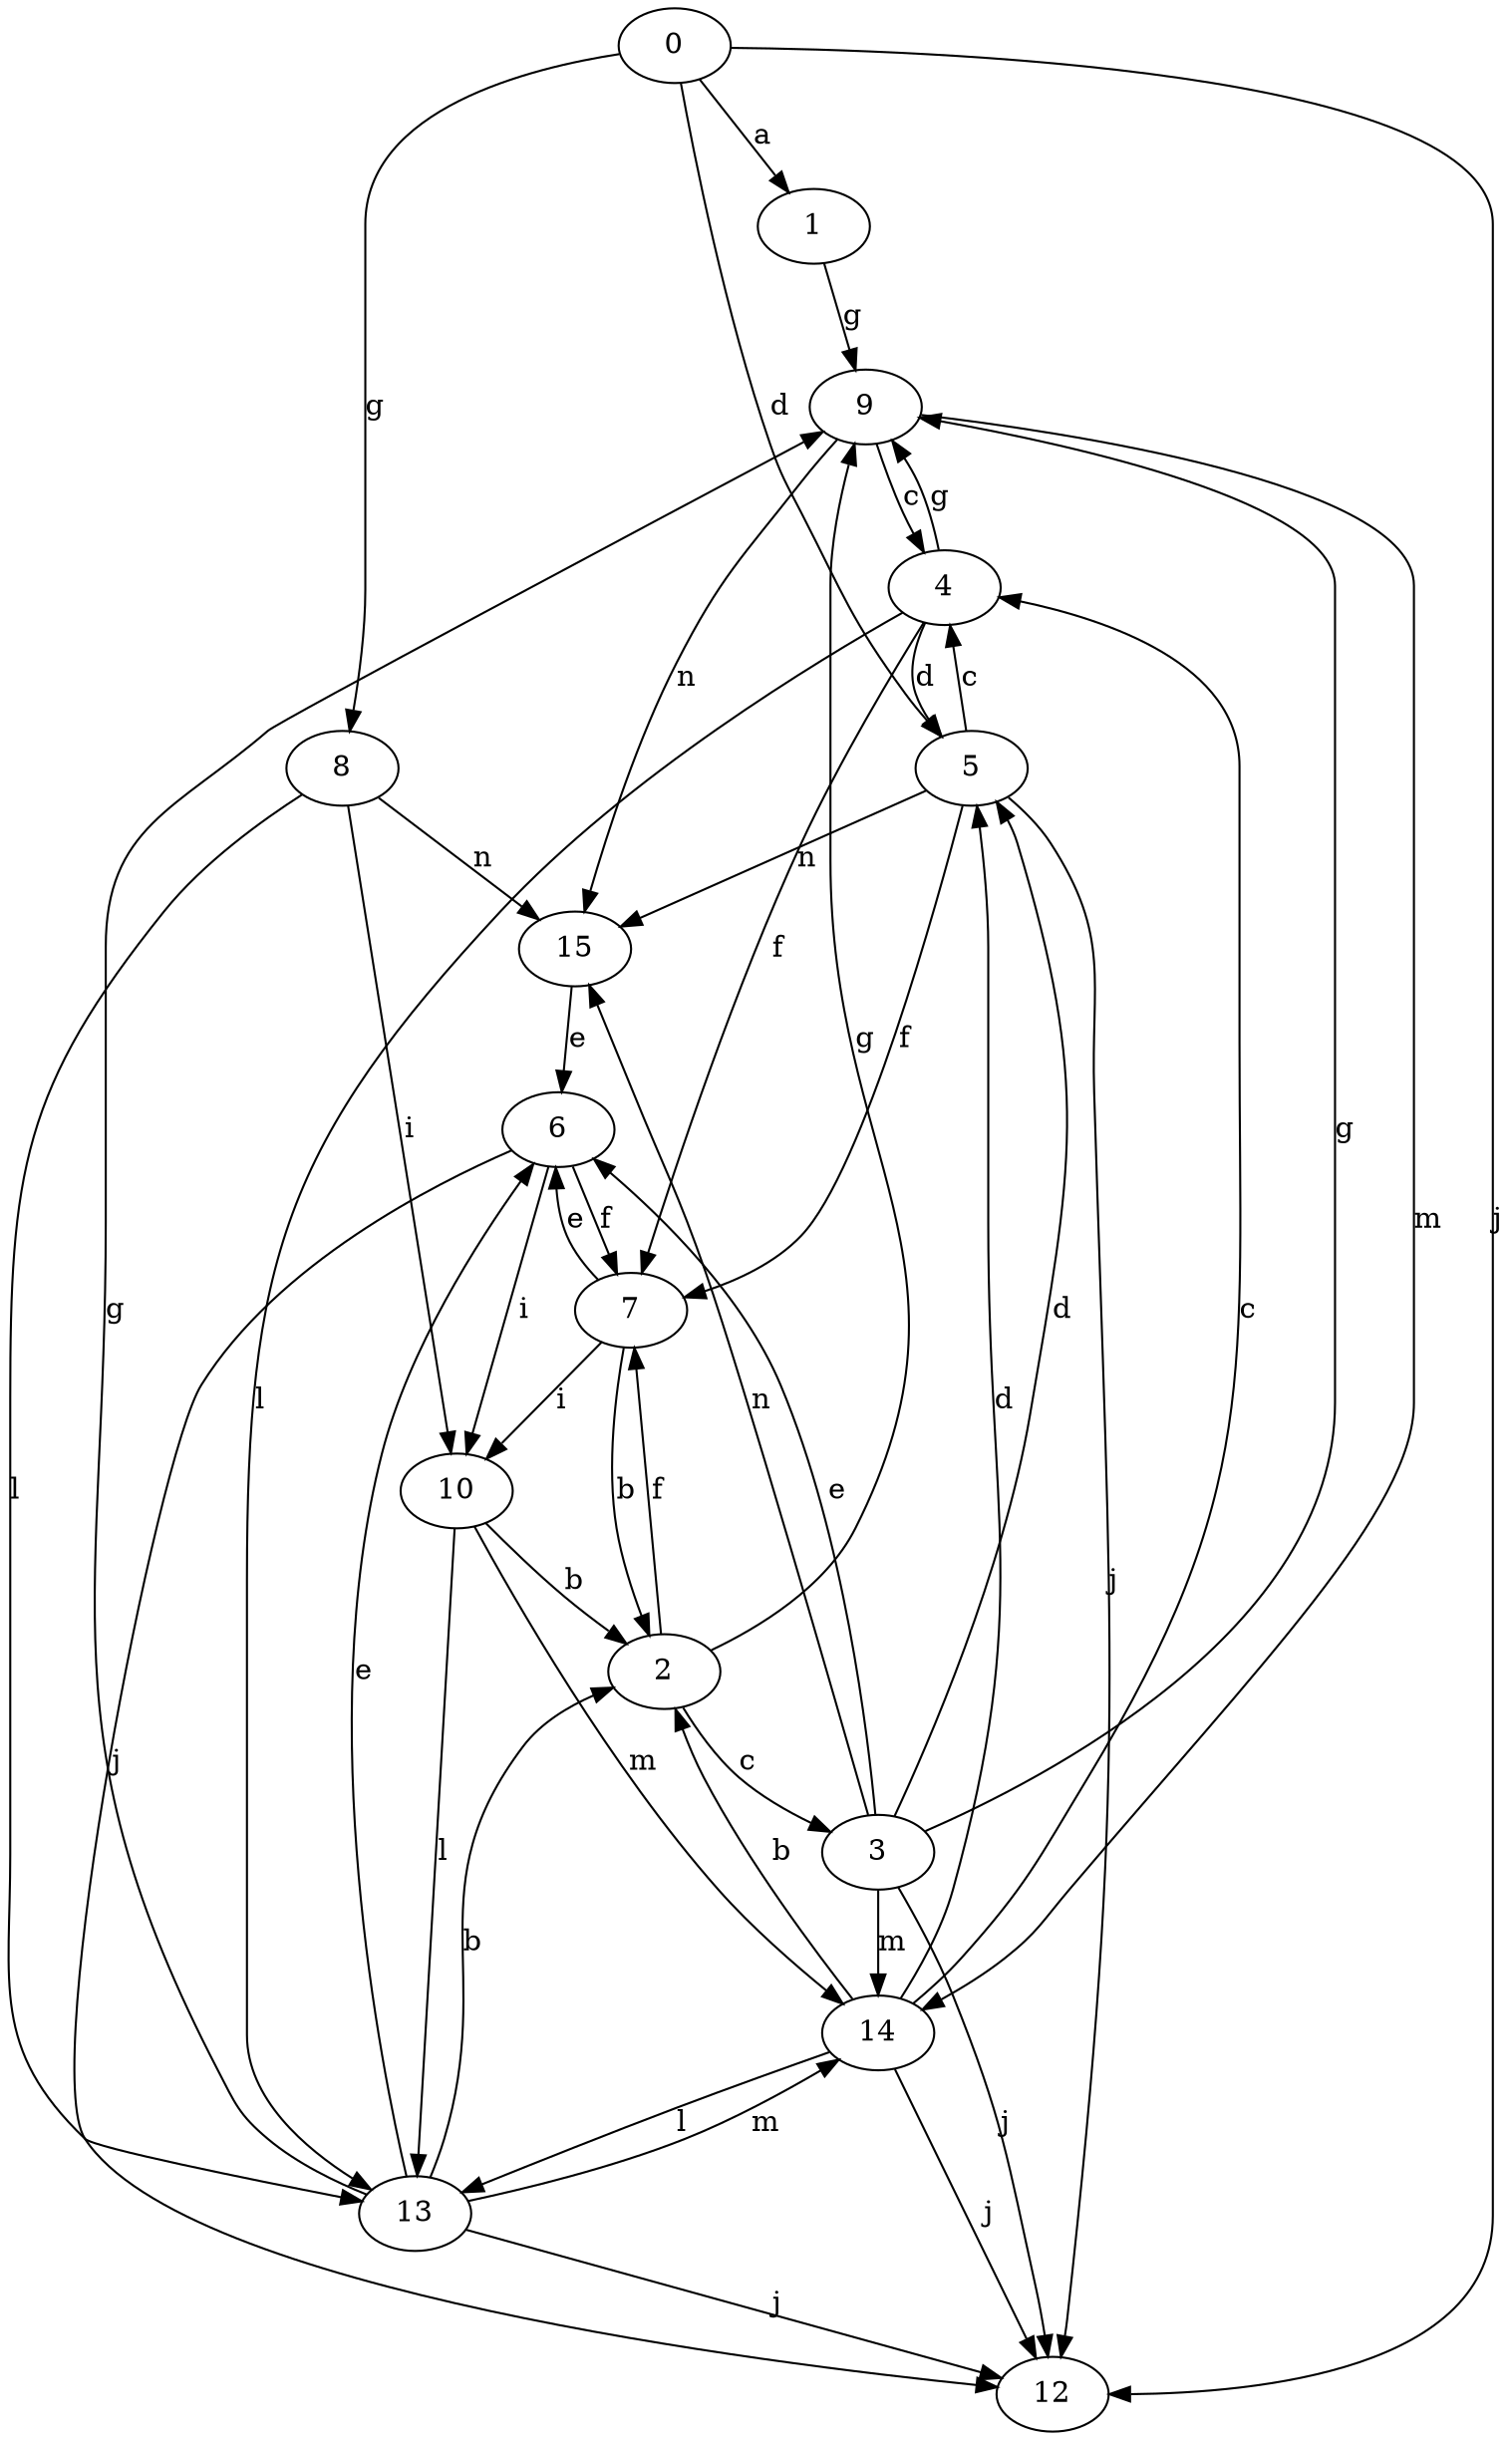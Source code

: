 strict digraph  {
0;
1;
2;
3;
4;
5;
6;
7;
8;
9;
10;
12;
13;
14;
15;
0 -> 1  [label=a];
0 -> 5  [label=d];
0 -> 8  [label=g];
0 -> 12  [label=j];
1 -> 9  [label=g];
2 -> 3  [label=c];
2 -> 7  [label=f];
2 -> 9  [label=g];
3 -> 5  [label=d];
3 -> 6  [label=e];
3 -> 9  [label=g];
3 -> 12  [label=j];
3 -> 14  [label=m];
3 -> 15  [label=n];
4 -> 5  [label=d];
4 -> 7  [label=f];
4 -> 9  [label=g];
4 -> 13  [label=l];
5 -> 4  [label=c];
5 -> 7  [label=f];
5 -> 12  [label=j];
5 -> 15  [label=n];
6 -> 7  [label=f];
6 -> 10  [label=i];
6 -> 12  [label=j];
7 -> 2  [label=b];
7 -> 6  [label=e];
7 -> 10  [label=i];
8 -> 10  [label=i];
8 -> 13  [label=l];
8 -> 15  [label=n];
9 -> 4  [label=c];
9 -> 14  [label=m];
9 -> 15  [label=n];
10 -> 2  [label=b];
10 -> 13  [label=l];
10 -> 14  [label=m];
13 -> 2  [label=b];
13 -> 6  [label=e];
13 -> 9  [label=g];
13 -> 12  [label=j];
13 -> 14  [label=m];
14 -> 2  [label=b];
14 -> 4  [label=c];
14 -> 5  [label=d];
14 -> 12  [label=j];
14 -> 13  [label=l];
15 -> 6  [label=e];
}
